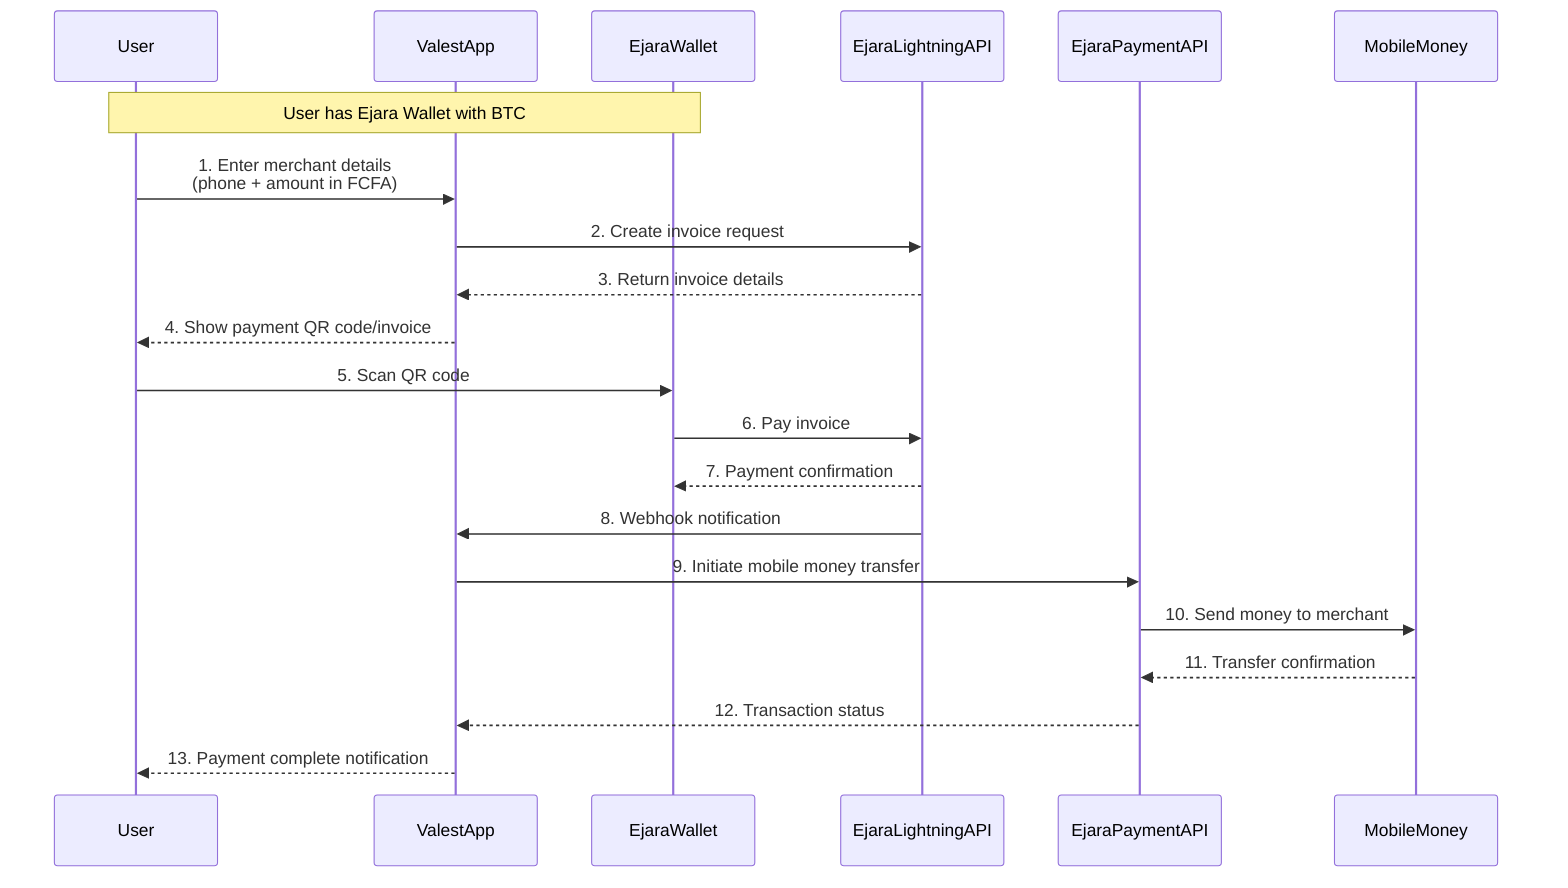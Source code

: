 sequenceDiagram
    participant User
    participant ValestApp
    participant EjaraWallet
    participant EjaraLightningAPI
    participant EjaraPaymentAPI
    participant MobileMoney

    Note over User,EjaraWallet: User has Ejara Wallet with BTC

    User->>ValestApp: 1. Enter merchant details<br/>(phone + amount in FCFA)
    ValestApp->>EjaraLightningAPI: 2. Create invoice request
    EjaraLightningAPI-->>ValestApp: 3. Return invoice details
    ValestApp-->>User: 4. Show payment QR code/invoice
    User->>EjaraWallet: 5. Scan QR code
    EjaraWallet->>EjaraLightningAPI: 6. Pay invoice
    EjaraLightningAPI-->>EjaraWallet: 7. Payment confirmation
    EjaraLightningAPI->>ValestApp: 8. Webhook notification
    ValestApp->>EjaraPaymentAPI: 9. Initiate mobile money transfer
    EjaraPaymentAPI->>MobileMoney: 10. Send money to merchant
    MobileMoney-->>EjaraPaymentAPI: 11. Transfer confirmation
    EjaraPaymentAPI-->>ValestApp: 12. Transaction status
    ValestApp-->>User: 13. Payment complete notification